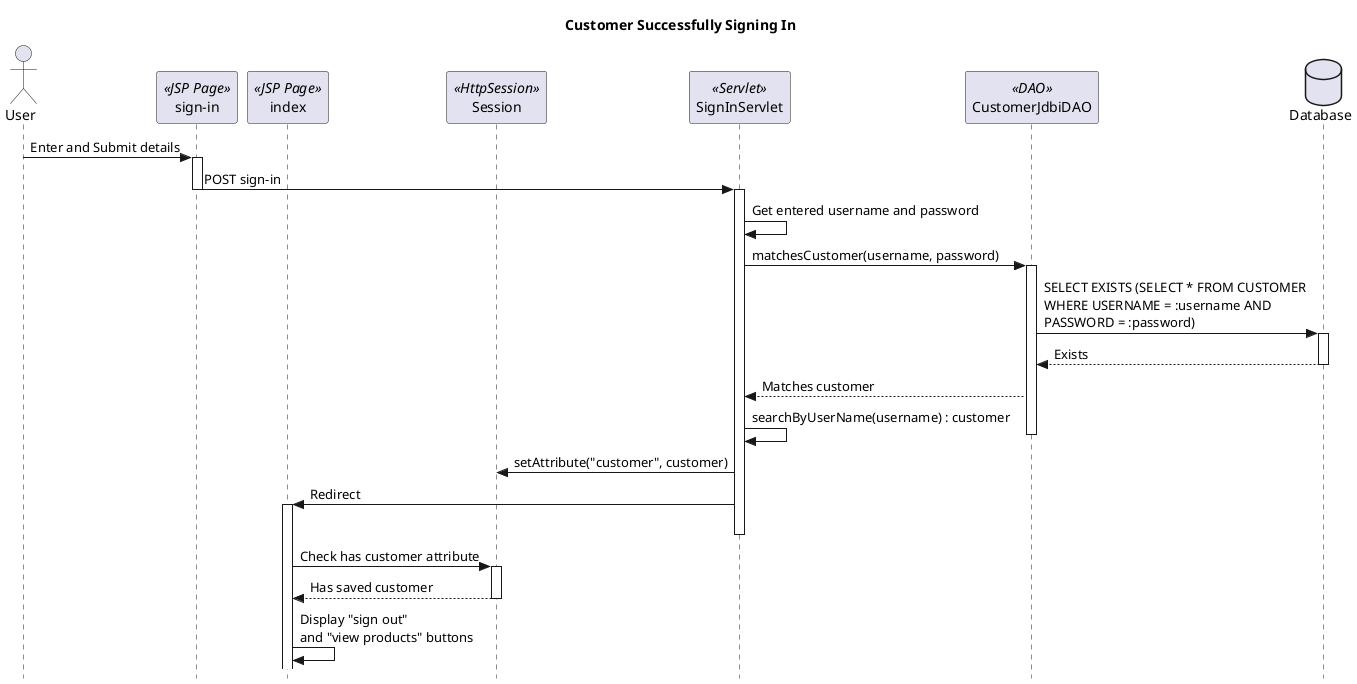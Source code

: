 @startuml signing_in

skinparam style strictuml
skinparam maxMessageSize 300

title Customer Successfully Signing In

actor User
participant "sign-in" as sign_in<<JSP Page>>
participant index <<JSP Page>>
participant Session <<HttpSession>>
participant SignInServlet <<Servlet>>
participant CustomerJdbiDAO as DAO <<DAO>>
database Database

User -> sign_in: Enter and Submit details
activate sign_in

sign_in -> SignInServlet: POST sign-in
deactivate sign_in
activate SignInServlet

SignInServlet -> SignInServlet: Get entered username and password

SignInServlet -> DAO: matchesCustomer(username, password)
activate DAO

DAO -> Database: SELECT EXISTS (SELECT * FROM CUSTOMER WHERE USERNAME = :username AND PASSWORD = :password)
activate Database

Database --> DAO: Exists
deactivate Database

DAO --> SignInServlet: Matches customer

SignInServlet -> SignInServlet: searchByUserName(username) : customer
deactivate DAO

SignInServlet -> Session: setAttribute("customer", customer)

SignInServlet -> index: Redirect
activate index
deactivate SignInServlet

index -> Session: Check has customer attribute
activate Session

Session --> index: Has saved customer
deactivate Session

index -> index: Display "sign out"\nand "view products" buttons

@enduml
